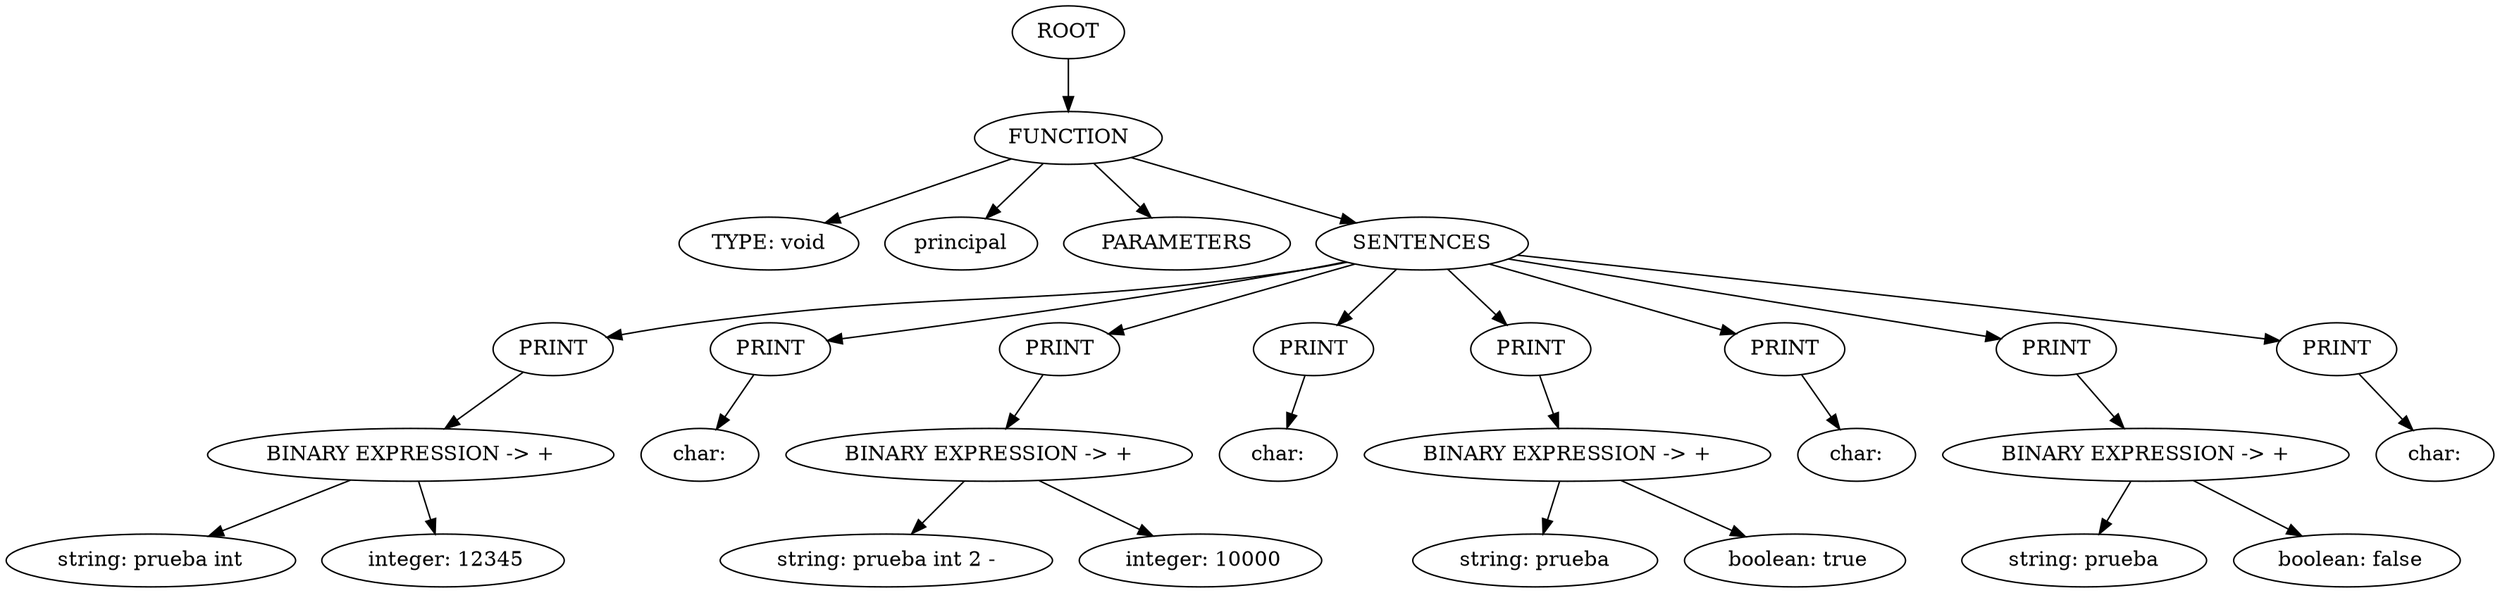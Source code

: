 digraph G{nodo0[label="ROOT"];
Node1[label="FUNCTION"];
nodo0->Node1;
Node2[label="TYPE: void"];
Node1->Node2;
Node3[label="principal"];
Node1->Node3;
Node4[label="PARAMETERS"];
Node1->Node4;
Node5[label="SENTENCES"];
Node1->Node5;
Node6[label="PRINT"];
Node5->Node6;
Node7[label="BINARY EXPRESSION -> +"];
Node6->Node7;
Node8[label=" string: prueba int "];
Node7->Node8;
Node9[label=" integer: 12345"];
Node7->Node9;
Node10[label="PRINT"];
Node5->Node10;
Node11[label=" char: \n"];
Node10->Node11;
Node12[label="PRINT"];
Node5->Node12;
Node13[label="BINARY EXPRESSION -> +"];
Node12->Node13;
Node14[label=" string: prueba int 2 - "];
Node13->Node14;
Node15[label=" integer: 10000"];
Node13->Node15;
Node16[label="PRINT"];
Node5->Node16;
Node17[label=" char: \n"];
Node16->Node17;
Node18[label="PRINT"];
Node5->Node18;
Node19[label="BINARY EXPRESSION -> +"];
Node18->Node19;
Node20[label=" string: prueba "];
Node19->Node20;
Node21[label=" boolean: true"];
Node19->Node21;
Node22[label="PRINT"];
Node5->Node22;
Node23[label=" char: \n"];
Node22->Node23;
Node24[label="PRINT"];
Node5->Node24;
Node25[label="BINARY EXPRESSION -> +"];
Node24->Node25;
Node26[label=" string: prueba "];
Node25->Node26;
Node27[label=" boolean: false"];
Node25->Node27;
Node28[label="PRINT"];
Node5->Node28;
Node29[label=" char: \n"];
Node28->Node29;
}